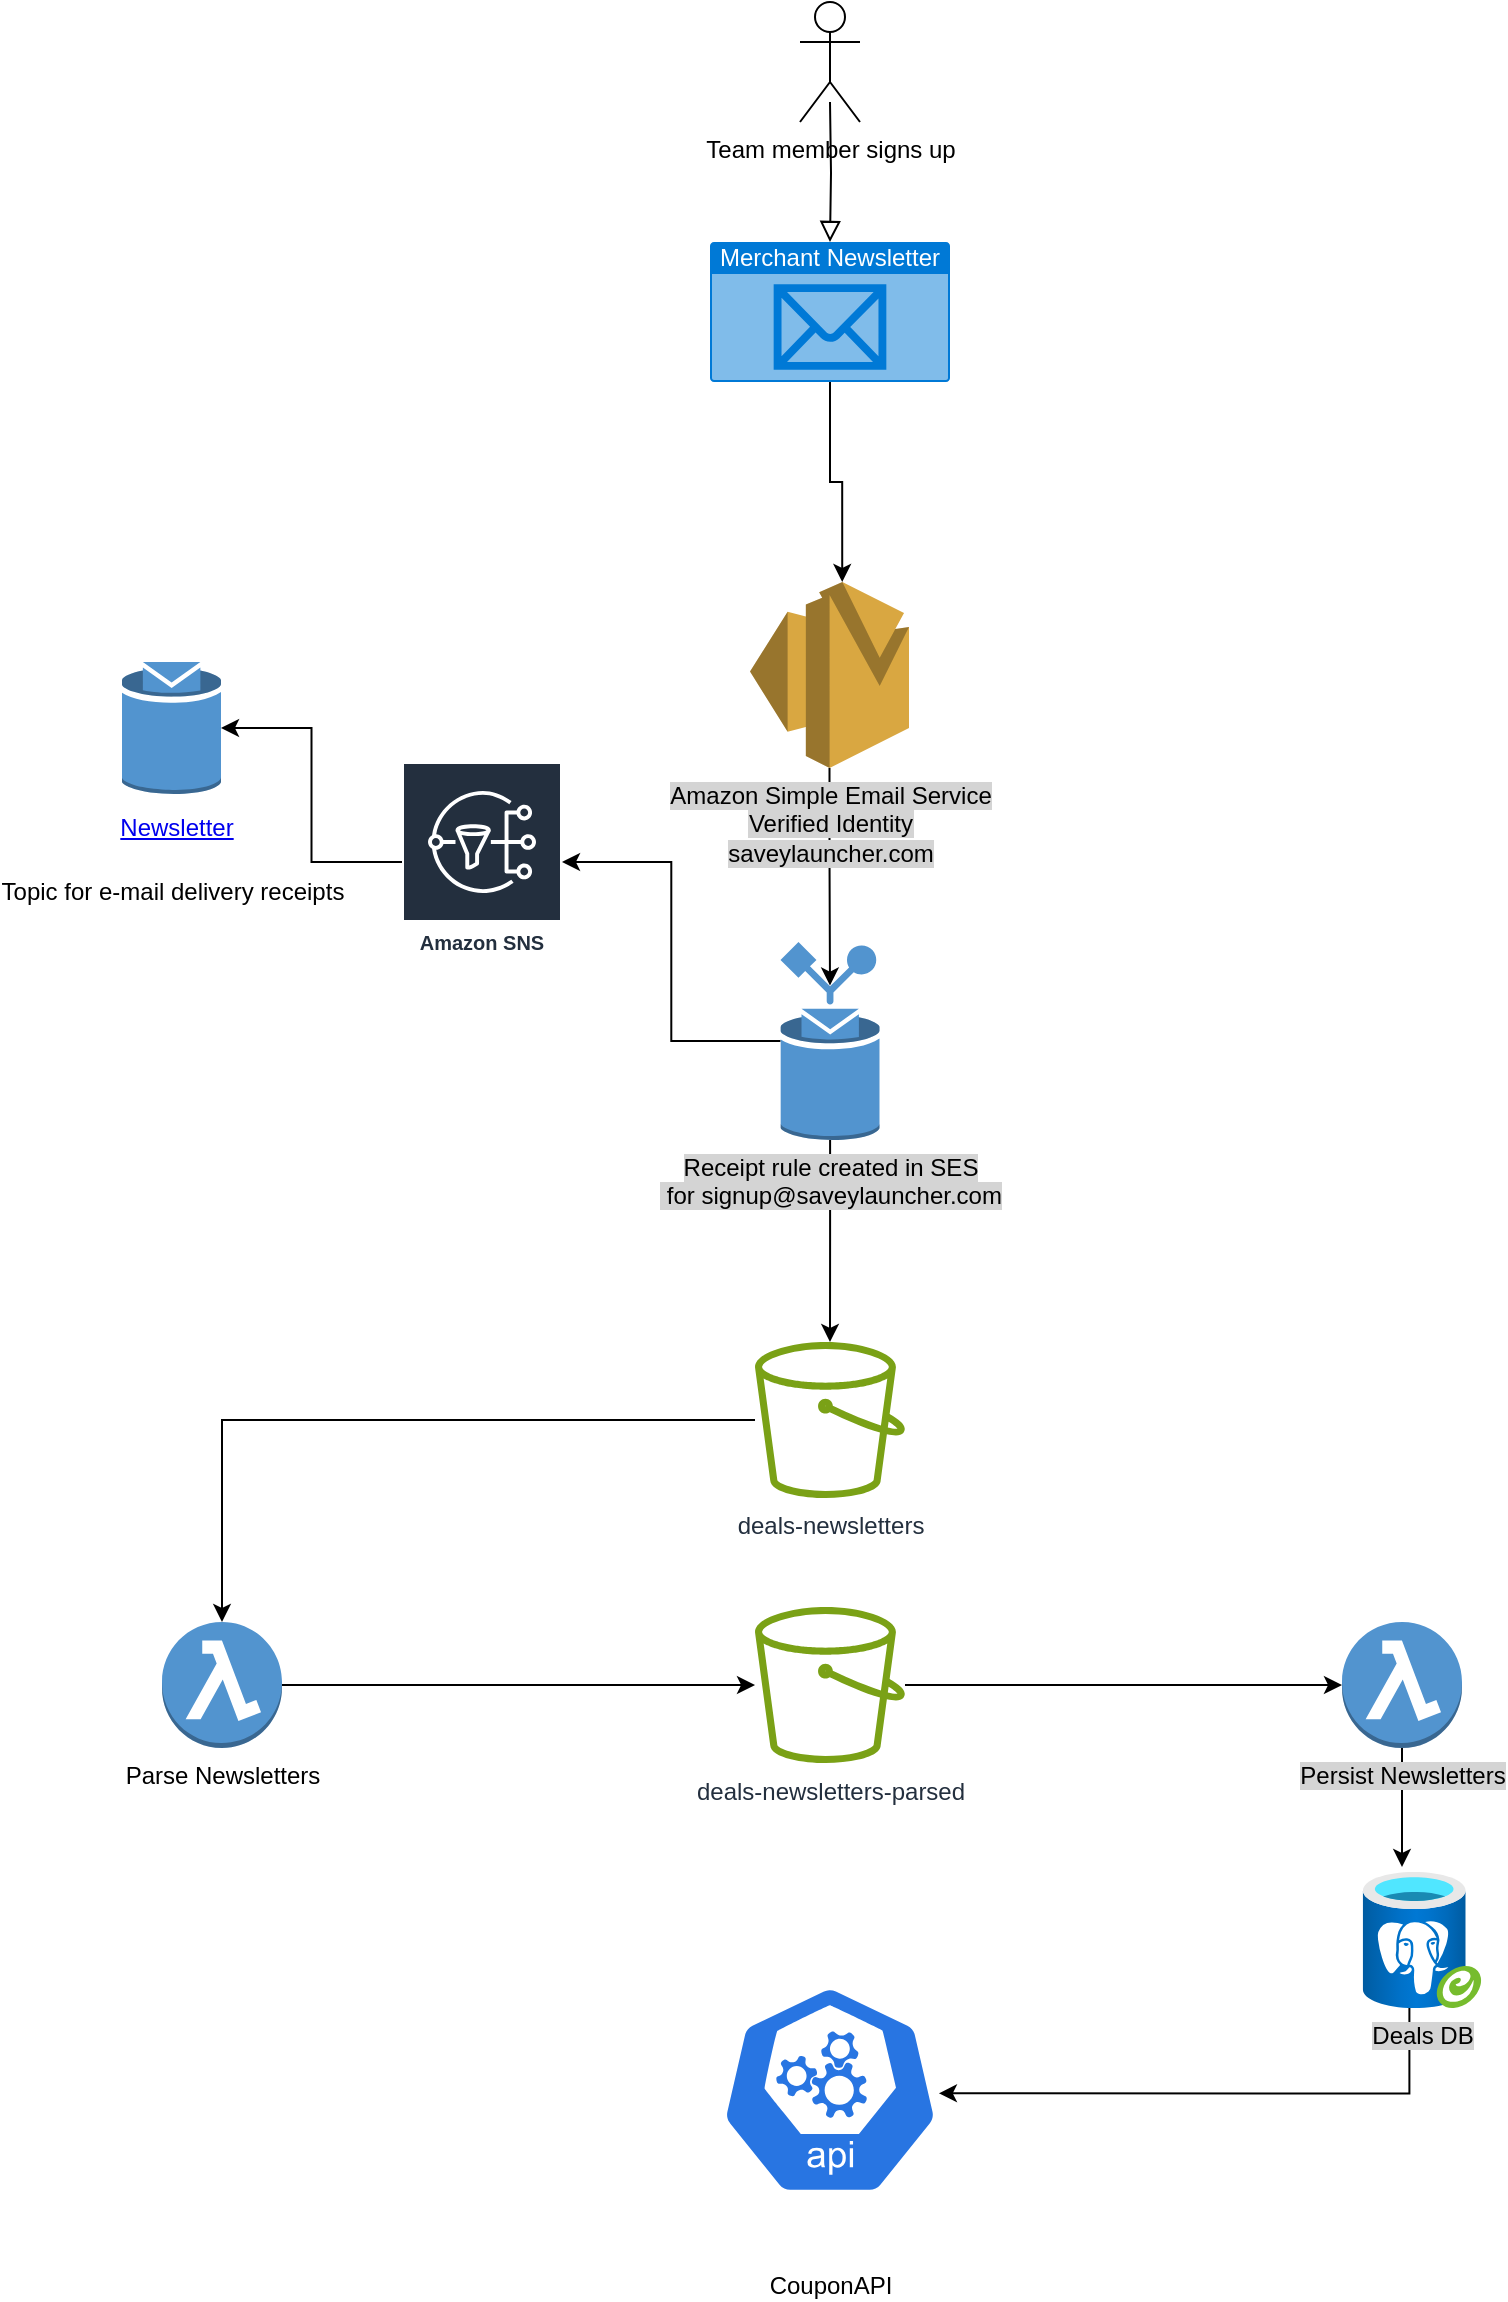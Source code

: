 <mxfile version="21.7.5" type="github">
  <diagram id="C5RBs43oDa-KdzZeNtuy" name="Page-1">
    <mxGraphModel dx="2421" dy="1291" grid="1" gridSize="10" guides="1" tooltips="1" connect="1" arrows="1" fold="1" page="1" pageScale="1" pageWidth="827" pageHeight="1169" math="0" shadow="0">
      <root>
        <mxCell id="WIyWlLk6GJQsqaUBKTNV-0" />
        <mxCell id="WIyWlLk6GJQsqaUBKTNV-1" parent="WIyWlLk6GJQsqaUBKTNV-0" />
        <mxCell id="WIyWlLk6GJQsqaUBKTNV-2" value="" style="rounded=0;html=1;jettySize=auto;orthogonalLoop=1;fontSize=11;endArrow=block;endFill=0;endSize=8;strokeWidth=1;shadow=0;labelBackgroundColor=none;edgeStyle=orthogonalEdgeStyle;entryX=0.5;entryY=0;entryDx=0;entryDy=0;entryPerimeter=0;" parent="WIyWlLk6GJQsqaUBKTNV-1" target="c_kaoyGQGETnq4ee6fAb-2" edge="1">
          <mxGeometry relative="1" as="geometry">
            <mxPoint x="414" y="80" as="sourcePoint" />
            <mxPoint x="220" y="190" as="targetPoint" />
          </mxGeometry>
        </mxCell>
        <mxCell id="c_kaoyGQGETnq4ee6fAb-5" style="edgeStyle=orthogonalEdgeStyle;rounded=0;orthogonalLoop=1;jettySize=auto;html=1;entryX=0.5;entryY=0.22;entryDx=0;entryDy=0;entryPerimeter=0;" edge="1" parent="WIyWlLk6GJQsqaUBKTNV-1" source="c_kaoyGQGETnq4ee6fAb-1" target="c_kaoyGQGETnq4ee6fAb-3">
          <mxGeometry relative="1" as="geometry" />
        </mxCell>
        <mxCell id="c_kaoyGQGETnq4ee6fAb-4" style="edgeStyle=orthogonalEdgeStyle;rounded=0;orthogonalLoop=1;jettySize=auto;html=1;entryX=0.58;entryY=0;entryDx=0;entryDy=0;entryPerimeter=0;" edge="1" parent="WIyWlLk6GJQsqaUBKTNV-1" source="c_kaoyGQGETnq4ee6fAb-2" target="c_kaoyGQGETnq4ee6fAb-1">
          <mxGeometry relative="1" as="geometry" />
        </mxCell>
        <mxCell id="c_kaoyGQGETnq4ee6fAb-2" value="Merchant Newsletter" style="html=1;whiteSpace=wrap;strokeColor=none;fillColor=#0079D6;labelPosition=center;verticalLabelPosition=middle;verticalAlign=top;align=center;fontSize=12;outlineConnect=0;spacingTop=-6;fontColor=#FFFFFF;sketch=0;shape=mxgraph.sitemap.mail;" vertex="1" parent="WIyWlLk6GJQsqaUBKTNV-1">
          <mxGeometry x="354" y="150" width="120" height="70" as="geometry" />
        </mxCell>
        <mxCell id="c_kaoyGQGETnq4ee6fAb-7" style="edgeStyle=orthogonalEdgeStyle;rounded=0;orthogonalLoop=1;jettySize=auto;html=1;" edge="1" parent="WIyWlLk6GJQsqaUBKTNV-1" source="c_kaoyGQGETnq4ee6fAb-3" target="c_kaoyGQGETnq4ee6fAb-6">
          <mxGeometry relative="1" as="geometry" />
        </mxCell>
        <mxCell id="c_kaoyGQGETnq4ee6fAb-25" style="edgeStyle=orthogonalEdgeStyle;rounded=0;orthogonalLoop=1;jettySize=auto;html=1;" edge="1" parent="WIyWlLk6GJQsqaUBKTNV-1" source="c_kaoyGQGETnq4ee6fAb-3" target="c_kaoyGQGETnq4ee6fAb-19">
          <mxGeometry relative="1" as="geometry" />
        </mxCell>
        <UserObject label="&lt;div&gt;&lt;span style=&quot;background-color: rgb(212, 212, 212);&quot;&gt;Receipt rule created in SES&lt;/span&gt;&lt;/div&gt;&lt;div&gt;&lt;span style=&quot;background-color: rgb(212, 212, 212);&quot;&gt;&amp;nbsp;for signup@saveylauncher.com&lt;/span&gt;&lt;/div&gt;" link="https://us-east-1.console.aws.amazon.com/ses/home#/email-receiving/Newsletters/Forward_newsletter_SNS" id="c_kaoyGQGETnq4ee6fAb-3">
          <mxCell style="outlineConnect=0;dashed=0;verticalLabelPosition=bottom;verticalAlign=top;align=center;html=1;shape=mxgraph.aws3.rule;fillColor=#5294CF;gradientColor=none;" vertex="1" parent="WIyWlLk6GJQsqaUBKTNV-1">
            <mxGeometry x="389.25" y="500" width="49.5" height="99" as="geometry" />
          </mxCell>
        </UserObject>
        <mxCell id="c_kaoyGQGETnq4ee6fAb-14" style="edgeStyle=orthogonalEdgeStyle;rounded=0;orthogonalLoop=1;jettySize=auto;html=1;entryX=0.5;entryY=0;entryDx=0;entryDy=0;entryPerimeter=0;" edge="1" parent="WIyWlLk6GJQsqaUBKTNV-1" source="c_kaoyGQGETnq4ee6fAb-6" target="c_kaoyGQGETnq4ee6fAb-9">
          <mxGeometry relative="1" as="geometry" />
        </mxCell>
        <UserObject label="deals-newsletters" link="https://s3.console.aws.amazon.com/s3/buckets/deals-newsletters?region=us-east-1" id="c_kaoyGQGETnq4ee6fAb-6">
          <mxCell style="sketch=0;outlineConnect=0;fontColor=#232F3E;gradientColor=none;fillColor=#7AA116;strokeColor=none;dashed=0;verticalLabelPosition=bottom;verticalAlign=top;align=center;html=1;fontSize=12;fontStyle=0;aspect=fixed;pointerEvents=1;shape=mxgraph.aws4.bucket;" vertex="1" parent="WIyWlLk6GJQsqaUBKTNV-1">
            <mxGeometry x="376.5" y="700" width="75" height="78" as="geometry" />
          </mxCell>
        </UserObject>
        <mxCell id="c_kaoyGQGETnq4ee6fAb-8" value="Team member signs up" style="shape=umlActor;verticalLabelPosition=bottom;verticalAlign=top;html=1;outlineConnect=0;" vertex="1" parent="WIyWlLk6GJQsqaUBKTNV-1">
          <mxGeometry x="399" y="30" width="30" height="60" as="geometry" />
        </mxCell>
        <mxCell id="c_kaoyGQGETnq4ee6fAb-15" style="edgeStyle=orthogonalEdgeStyle;rounded=0;orthogonalLoop=1;jettySize=auto;html=1;" edge="1" parent="WIyWlLk6GJQsqaUBKTNV-1" source="c_kaoyGQGETnq4ee6fAb-9" target="c_kaoyGQGETnq4ee6fAb-13">
          <mxGeometry relative="1" as="geometry" />
        </mxCell>
        <mxCell id="c_kaoyGQGETnq4ee6fAb-9" value="Parse Newsletters" style="outlineConnect=0;dashed=0;verticalLabelPosition=bottom;verticalAlign=top;align=center;html=1;shape=mxgraph.aws3.lambda_function;fillColor=#5294CF;gradientColor=none;" vertex="1" parent="WIyWlLk6GJQsqaUBKTNV-1">
          <mxGeometry x="80" y="840" width="60" height="63" as="geometry" />
        </mxCell>
        <mxCell id="c_kaoyGQGETnq4ee6fAb-17" style="edgeStyle=orthogonalEdgeStyle;rounded=0;orthogonalLoop=1;jettySize=auto;html=1;" edge="1" parent="WIyWlLk6GJQsqaUBKTNV-1" source="c_kaoyGQGETnq4ee6fAb-10">
          <mxGeometry relative="1" as="geometry">
            <mxPoint x="700" y="962.5" as="targetPoint" />
          </mxGeometry>
        </mxCell>
        <mxCell id="c_kaoyGQGETnq4ee6fAb-18" style="edgeStyle=orthogonalEdgeStyle;rounded=0;orthogonalLoop=1;jettySize=auto;html=1;entryX=0.995;entryY=0.51;entryDx=0;entryDy=0;entryPerimeter=0;exitX=0.395;exitY=0.941;exitDx=0;exitDy=0;exitPerimeter=0;" edge="1" parent="WIyWlLk6GJQsqaUBKTNV-1" source="c_kaoyGQGETnq4ee6fAb-11" target="c_kaoyGQGETnq4ee6fAb-12">
          <mxGeometry relative="1" as="geometry">
            <Array as="points">
              <mxPoint x="704" y="1076" />
            </Array>
          </mxGeometry>
        </mxCell>
        <mxCell id="c_kaoyGQGETnq4ee6fAb-10" value="&lt;span style=&quot;background-color: rgb(212, 212, 212);&quot;&gt;Persist Newsletters&lt;/span&gt;" style="outlineConnect=0;dashed=0;verticalLabelPosition=bottom;verticalAlign=top;align=center;html=1;shape=mxgraph.aws3.lambda_function;fillColor=#5294CF;gradientColor=none;" vertex="1" parent="WIyWlLk6GJQsqaUBKTNV-1">
          <mxGeometry x="670" y="840" width="60" height="63" as="geometry" />
        </mxCell>
        <UserObject label="&lt;span style=&quot;background-color: rgb(212, 212, 212);&quot;&gt;Deals DB&lt;/span&gt;" link="https://us-east-1.console.aws.amazon.com/rds/home?region=us-east-1#database:id=deals-database;is-cluster=true" id="c_kaoyGQGETnq4ee6fAb-11">
          <mxCell style="image;aspect=fixed;html=1;points=[];align=center;fontSize=12;image=img/lib/azure2/databases/Azure_Database_PostgreSQL_Server_Group.svg;" vertex="1" parent="WIyWlLk6GJQsqaUBKTNV-1">
            <mxGeometry x="680" y="965" width="60" height="68" as="geometry" />
          </mxCell>
        </UserObject>
        <UserObject label="CouponAPI" link="https://git.rm-apps-gitlab.com/Apps/Mobile.Apps.CouponAPI" id="c_kaoyGQGETnq4ee6fAb-12">
          <mxCell style="sketch=0;html=1;dashed=0;whitespace=wrap;fillColor=#2875E2;strokeColor=#ffffff;points=[[0.005,0.63,0],[0.1,0.2,0],[0.9,0.2,0],[0.5,0,0],[0.995,0.63,0],[0.72,0.99,0],[0.5,1,0],[0.28,0.99,0]];verticalLabelPosition=bottom;align=center;verticalAlign=top;shape=mxgraph.kubernetes.icon;prIcon=api" vertex="1" parent="WIyWlLk6GJQsqaUBKTNV-1">
            <mxGeometry x="359" y="990" width="110" height="168" as="geometry" />
          </mxCell>
        </UserObject>
        <mxCell id="c_kaoyGQGETnq4ee6fAb-16" style="edgeStyle=orthogonalEdgeStyle;rounded=0;orthogonalLoop=1;jettySize=auto;html=1;entryX=0;entryY=0.5;entryDx=0;entryDy=0;entryPerimeter=0;" edge="1" parent="WIyWlLk6GJQsqaUBKTNV-1" source="c_kaoyGQGETnq4ee6fAb-13" target="c_kaoyGQGETnq4ee6fAb-10">
          <mxGeometry relative="1" as="geometry" />
        </mxCell>
        <mxCell id="c_kaoyGQGETnq4ee6fAb-13" value="deals-newsletters-parsed" style="sketch=0;outlineConnect=0;fontColor=#232F3E;gradientColor=none;fillColor=#7AA116;strokeColor=none;dashed=0;verticalLabelPosition=bottom;verticalAlign=top;align=center;html=1;fontSize=12;fontStyle=0;aspect=fixed;pointerEvents=1;shape=mxgraph.aws4.bucket;" vertex="1" parent="WIyWlLk6GJQsqaUBKTNV-1">
          <mxGeometry x="376.5" y="832.5" width="75" height="78" as="geometry" />
        </mxCell>
        <mxCell id="c_kaoyGQGETnq4ee6fAb-23" style="edgeStyle=orthogonalEdgeStyle;rounded=0;orthogonalLoop=1;jettySize=auto;html=1;entryX=1;entryY=0.5;entryDx=0;entryDy=0;entryPerimeter=0;" edge="1" parent="WIyWlLk6GJQsqaUBKTNV-1" source="c_kaoyGQGETnq4ee6fAb-19" target="c_kaoyGQGETnq4ee6fAb-20">
          <mxGeometry relative="1" as="geometry" />
        </mxCell>
        <mxCell id="c_kaoyGQGETnq4ee6fAb-19" value="Amazon SNS" style="sketch=0;outlineConnect=0;fontColor=#232F3E;gradientColor=none;strokeColor=#ffffff;fillColor=#232F3E;dashed=0;verticalLabelPosition=middle;verticalAlign=bottom;align=center;html=1;whiteSpace=wrap;fontSize=10;fontStyle=1;spacing=3;shape=mxgraph.aws4.productIcon;prIcon=mxgraph.aws4.sns;" vertex="1" parent="WIyWlLk6GJQsqaUBKTNV-1">
          <mxGeometry x="200" y="410" width="80" height="100" as="geometry" />
        </mxCell>
        <mxCell id="c_kaoyGQGETnq4ee6fAb-20" value="&lt;div align=&quot;center&quot;&gt;&lt;span class=&quot;awsui_wrapper_1wepg_12w0t_110 awsui_radio_1mabk_5ptuj_107&quot;&gt;&lt;/span&gt;&lt;/div&gt;&lt;table align=&quot;center&quot; aria-labelledby=&quot;heading40-1697658438340-6202&quot; aria-rowcount=&quot;8&quot; role=&quot;table&quot; class=&quot;awsui_table_wih1l_51dxw_144 awsui_table-layout-fixed_wih1l_51dxw_150&quot;&gt;&lt;tbody&gt;&lt;tr aria-rowindex=&quot;6&quot; data-selection-item=&quot;item&quot; class=&quot;awsui_row_wih1l_51dxw_301&quot;&gt;&lt;td class=&quot;awsui_selection-control_wih1l_51dxw_221 awsui_body-cell_c6tup_t94xq_93 awsui_has-selection_c6tup_t94xq_139&quot;&gt;&lt;label title=&quot;Newsletter&quot; aria-label=&quot;Newsletter&quot; class=&quot;awsui_label_1s55x_1ox2w_97 awsui_root_1s55x_1ox2w_93&quot; for=&quot;73-1697658438471-762&quot;&gt;&lt;span class=&quot;awsui_wrapper_1wepg_12w0t_110 awsui_radio_1mabk_5ptuj_107&quot;&gt;&lt;span class=&quot;awsui_label-wrapper_1wepg_12w0t_116&quot;&gt;&lt;span class=&quot;awsui_control_1wepg_12w0t_151 awsui_radio-control_1mabk_5ptuj_119&quot;&gt;&lt;/span&gt;&lt;span class=&quot;awsui_content_1wepg_12w0t_93 awsui_empty-content_1wepg_12w0t_127&quot;&gt;&lt;/span&gt;&lt;/span&gt;&lt;/span&gt;&lt;/label&gt;&lt;span aria-hidden=&quot;true&quot; class=&quot;awsui_stud_1s55x_1ox2w_111&quot;&gt;&lt;/span&gt;&lt;br&gt;&lt;/td&gt;&lt;td class=&quot;awsui_body-cell_c6tup_t94xq_93&quot;&gt;&lt;a href=&quot;https://us-east-1.console.aws.amazon.com/sns/v3/home?region=us-east-1#/topic/arn:aws:sns:us-east-1:813689014362:Newsletter&quot; data-analytics-funnel-value=&quot;link75-1697658438472-701&quot; aria-labelledby=&quot;&quot; class=&quot;awsui_link_4c84z_1c97a_93 awsui_variant-primary_4c84z_1c97a_177 awsui_font-size-body-m_4c84z_1c97a_416&quot; id=&quot;link-self76-1697658438472-8402&quot;&gt;Newsletter&lt;/a&gt;&lt;/td&gt;&lt;/tr&gt;&lt;/tbody&gt;&lt;/table&gt;&lt;div align=&quot;center&quot;&gt;&lt;br&gt;&lt;/div&gt;&lt;div align=&quot;center&quot;&gt;Topic for e-mail delivery receipts&lt;br&gt;&lt;/div&gt;" style="outlineConnect=0;dashed=0;verticalLabelPosition=bottom;verticalAlign=top;align=center;html=1;shape=mxgraph.aws3.topic;fillColor=#5294CF;gradientColor=none;" vertex="1" parent="WIyWlLk6GJQsqaUBKTNV-1">
          <mxGeometry x="60" y="360" width="49.5" height="66" as="geometry" />
        </mxCell>
        <UserObject label="&lt;div&gt;&lt;span style=&quot;background-color: rgb(212, 212, 212);&quot;&gt;Amazon Simple Email Service&lt;br&gt;Verified Identity&lt;/span&gt;&lt;/div&gt;&lt;div&gt;&lt;span style=&quot;background-color: rgb(212, 212, 212);&quot;&gt;saveylauncher.com&lt;br&gt;&lt;/span&gt;&lt;/div&gt;" link="https://us-east-1.console.aws.amazon.com/ses/home#/verified-identities/saveylauncher.com" id="c_kaoyGQGETnq4ee6fAb-1">
          <mxCell style="outlineConnect=0;dashed=0;verticalLabelPosition=bottom;verticalAlign=top;align=center;html=1;shape=mxgraph.aws3.ses;fillColor=#D9A741;gradientColor=none;" vertex="1" parent="WIyWlLk6GJQsqaUBKTNV-1">
            <mxGeometry x="374" y="320" width="79.5" height="93" as="geometry" />
          </mxCell>
        </UserObject>
      </root>
    </mxGraphModel>
  </diagram>
</mxfile>
